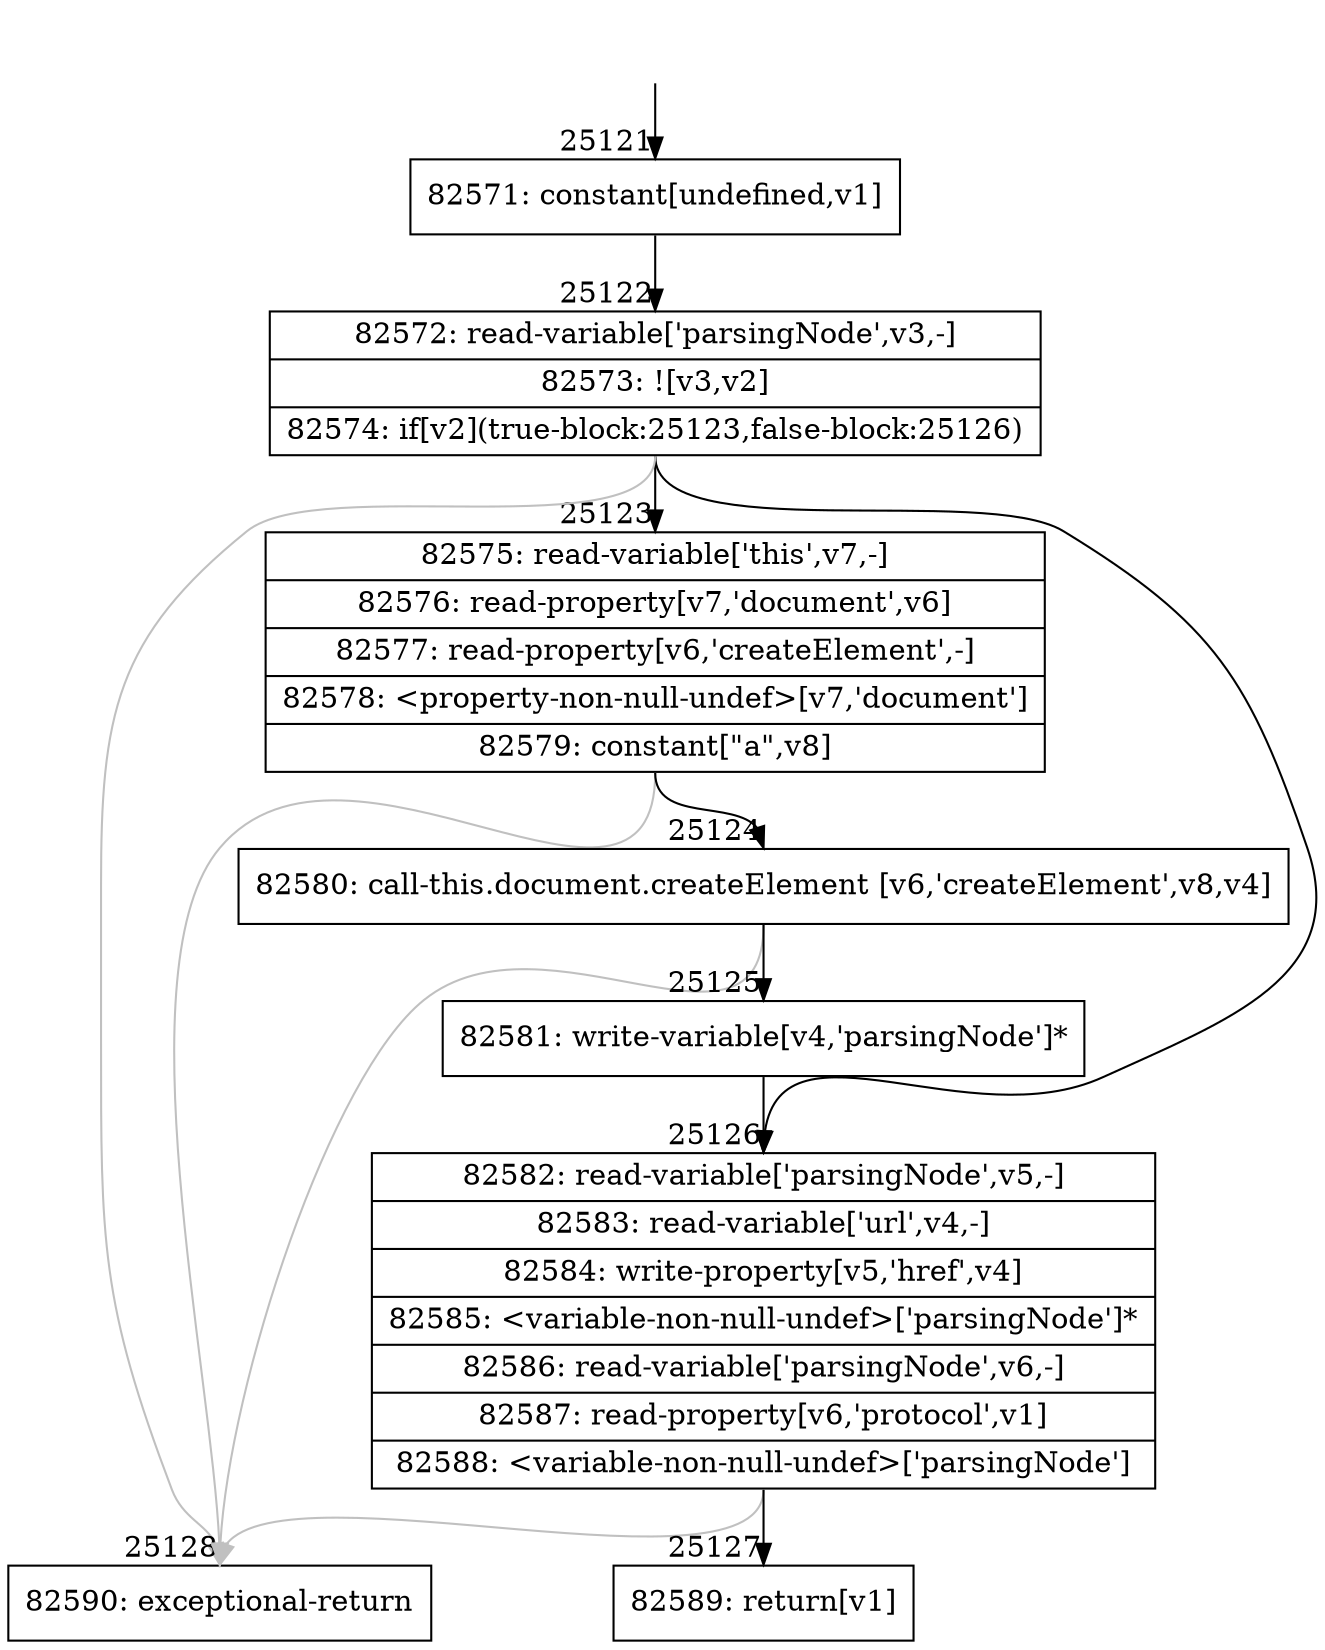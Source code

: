 digraph {
rankdir="TD"
BB_entry2214[shape=none,label=""];
BB_entry2214 -> BB25121 [tailport=s, headport=n, headlabel="    25121"]
BB25121 [shape=record label="{82571: constant[undefined,v1]}" ] 
BB25121 -> BB25122 [tailport=s, headport=n, headlabel="      25122"]
BB25122 [shape=record label="{82572: read-variable['parsingNode',v3,-]|82573: ![v3,v2]|82574: if[v2](true-block:25123,false-block:25126)}" ] 
BB25122 -> BB25123 [tailport=s, headport=n, headlabel="      25123"]
BB25122 -> BB25126 [tailport=s, headport=n, headlabel="      25126"]
BB25122 -> BB25128 [tailport=s, headport=n, color=gray, headlabel="      25128"]
BB25123 [shape=record label="{82575: read-variable['this',v7,-]|82576: read-property[v7,'document',v6]|82577: read-property[v6,'createElement',-]|82578: \<property-non-null-undef\>[v7,'document']|82579: constant[\"a\",v8]}" ] 
BB25123 -> BB25124 [tailport=s, headport=n, headlabel="      25124"]
BB25123 -> BB25128 [tailport=s, headport=n, color=gray]
BB25124 [shape=record label="{82580: call-this.document.createElement [v6,'createElement',v8,v4]}" ] 
BB25124 -> BB25125 [tailport=s, headport=n, headlabel="      25125"]
BB25124 -> BB25128 [tailport=s, headport=n, color=gray]
BB25125 [shape=record label="{82581: write-variable[v4,'parsingNode']*}" ] 
BB25125 -> BB25126 [tailport=s, headport=n]
BB25126 [shape=record label="{82582: read-variable['parsingNode',v5,-]|82583: read-variable['url',v4,-]|82584: write-property[v5,'href',v4]|82585: \<variable-non-null-undef\>['parsingNode']*|82586: read-variable['parsingNode',v6,-]|82587: read-property[v6,'protocol',v1]|82588: \<variable-non-null-undef\>['parsingNode']}" ] 
BB25126 -> BB25127 [tailport=s, headport=n, headlabel="      25127"]
BB25126 -> BB25128 [tailport=s, headport=n, color=gray]
BB25127 [shape=record label="{82589: return[v1]}" ] 
BB25128 [shape=record label="{82590: exceptional-return}" ] 
//#$~ 46729
}
